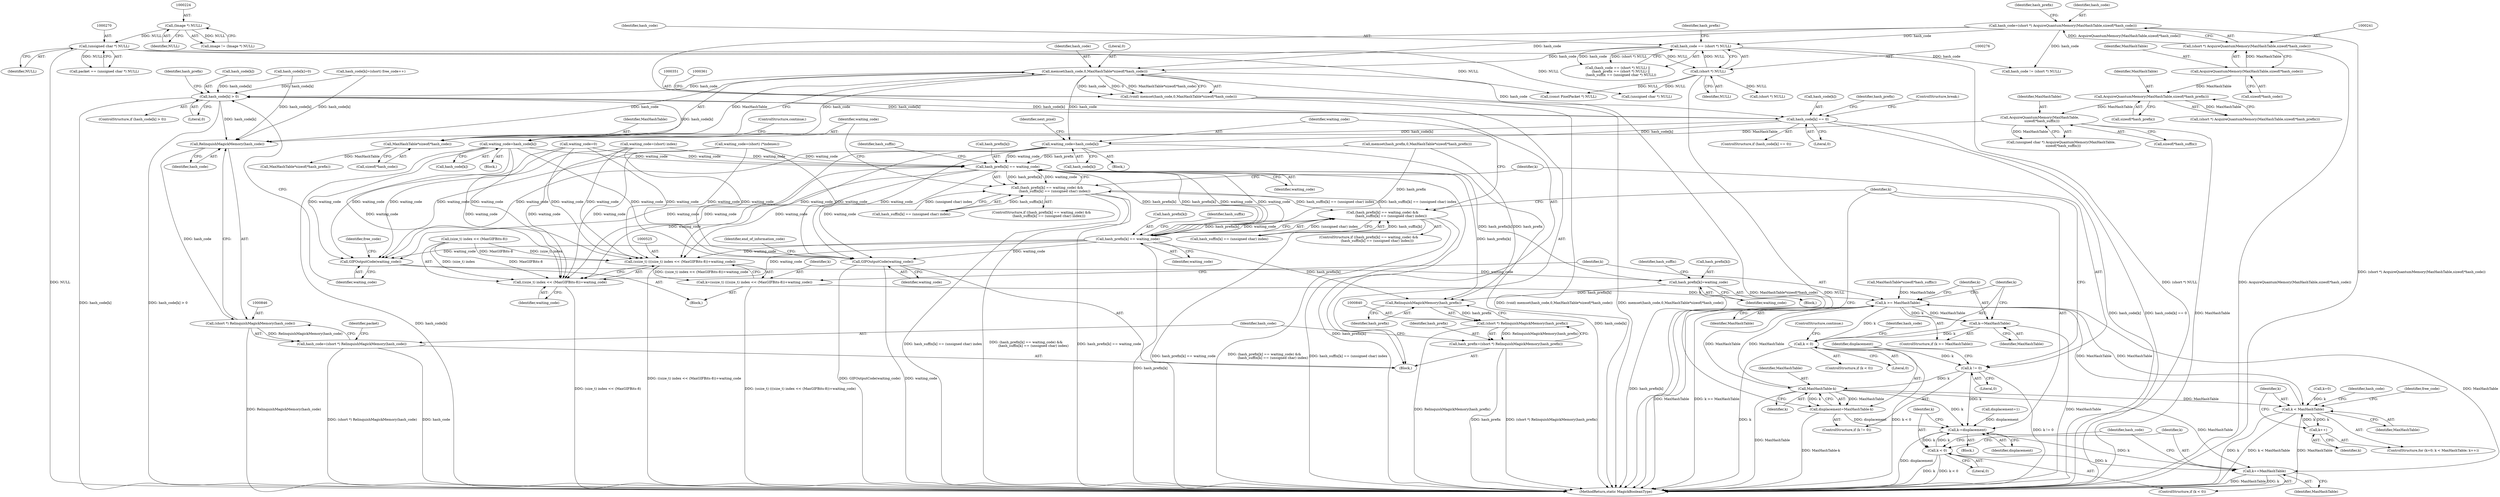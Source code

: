 digraph "0_ImageMagick6_19651f3db63fa1511ed83a348c4c82fa553f8d01@API" {
"1000352" [label="(Call,memset(hash_code,0,MaxHashTable*sizeof(*hash_code)))"];
"1000238" [label="(Call,hash_code=(short *) AcquireQuantumMemory(MaxHashTable,sizeof(*hash_code)))"];
"1000240" [label="(Call,(short *) AcquireQuantumMemory(MaxHashTable,sizeof(*hash_code)))"];
"1000242" [label="(Call,AcquireQuantumMemory(MaxHashTable,sizeof(*hash_code)))"];
"1000273" [label="(Call,hash_code == (short *) NULL)"];
"1000275" [label="(Call,(short *) NULL)"];
"1000269" [label="(Call,(unsigned char *) NULL)"];
"1000223" [label="(Call,(Image *) NULL)"];
"1000355" [label="(Call,MaxHashTable*sizeof(*hash_code))"];
"1000260" [label="(Call,AcquireQuantumMemory(MaxHashTable,\n    sizeof(*hash_suffix)))"];
"1000251" [label="(Call,AcquireQuantumMemory(MaxHashTable,sizeof(*hash_prefix)))"];
"1000350" [label="(Call,(void) memset(hash_code,0,MaxHashTable*sizeof(*hash_code)))"];
"1000548" [label="(Call,hash_code[k] > 0)"];
"1000569" [label="(Call,waiting_code=hash_code[k])"];
"1000524" [label="(Call,(ssize_t) (((size_t) index << (MaxGIFBits-8))+waiting_code))"];
"1000522" [label="(Call,k=(ssize_t) (((size_t) index << (MaxGIFBits-8))+waiting_code))"];
"1000536" [label="(Call,k >= MaxHashTable)"];
"1000539" [label="(Call,k-=MaxHashTable)"];
"1000543" [label="(Call,k < 0)"];
"1000576" [label="(Call,k != 0)"];
"1000581" [label="(Call,MaxHashTable-k)"];
"1000579" [label="(Call,displacement=MaxHashTable-k)"];
"1000586" [label="(Call,k-=displacement)"];
"1000590" [label="(Call,k < 0)"];
"1000593" [label="(Call,k+=MaxHashTable)"];
"1000665" [label="(Call,k < MaxHashTable)"];
"1000668" [label="(Call,k++)"];
"1000526" [label="(Call,((size_t) index << (MaxGIFBits-8))+waiting_code)"];
"1000556" [label="(Call,hash_prefix[k] == waiting_code)"];
"1000555" [label="(Call,(hash_prefix[k] == waiting_code) &&\n              (hash_suffix[k] == (unsigned char) index))"];
"1000604" [label="(Call,(hash_prefix[k] == waiting_code) &&\n                (hash_suffix[k] == (unsigned char) index))"];
"1000605" [label="(Call,hash_prefix[k] == waiting_code)"];
"1000632" [label="(Call,GIFOutputCode(waiting_code))"];
"1000647" [label="(Call,hash_prefix[k]=waiting_code)"];
"1000841" [label="(Call,RelinquishMagickMemory(hash_prefix))"];
"1000839" [label="(Call,(short *) RelinquishMagickMemory(hash_prefix))"];
"1000837" [label="(Call,hash_prefix=(short *) RelinquishMagickMemory(hash_prefix))"];
"1000773" [label="(Call,GIFOutputCode(waiting_code))"];
"1000597" [label="(Call,hash_code[k] == 0)"];
"1000618" [label="(Call,waiting_code=hash_code[k])"];
"1000847" [label="(Call,RelinquishMagickMemory(hash_code))"];
"1000845" [label="(Call,(short *) RelinquishMagickMemory(hash_code))"];
"1000843" [label="(Call,hash_code=(short *) RelinquishMagickMemory(hash_code))"];
"1000576" [label="(Call,k != 0)"];
"1000275" [label="(Call,(short *) NULL)"];
"1000274" [label="(Identifier,hash_code)"];
"1000523" [label="(Identifier,k)"];
"1000668" [label="(Call,k++)"];
"1000651" [label="(Identifier,waiting_code)"];
"1000277" [label="(Identifier,NULL)"];
"1000544" [label="(Identifier,k)"];
"1000597" [label="(Call,hash_code[k] == 0)"];
"1000252" [label="(Identifier,MaxHashTable)"];
"1000536" [label="(Call,k >= MaxHashTable)"];
"1000848" [label="(Identifier,hash_code)"];
"1000552" [label="(Literal,0)"];
"1000357" [label="(Call,sizeof(*hash_code))"];
"1000604" [label="(Call,(hash_prefix[k] == waiting_code) &&\n                (hash_suffix[k] == (unsigned char) index))"];
"1000272" [label="(Call,(hash_code == (short *) NULL) ||\n      (hash_prefix == (short *) NULL) ||\n      (hash_suffix == (unsigned char *) NULL))"];
"1000841" [label="(Call,RelinquishMagickMemory(hash_prefix))"];
"1000547" [label="(ControlStructure,if (hash_code[k] > 0))"];
"1000609" [label="(Identifier,waiting_code)"];
"1000689" [label="(Call,waiting_code=(short) index)"];
"1000548" [label="(Call,hash_code[k] > 0)"];
"1000375" [label="(Call,MaxHashTable*sizeof(*hash_suffix))"];
"1000676" [label="(Identifier,free_code)"];
"1000260" [label="(Call,AcquireQuantumMemory(MaxHashTable,\n    sizeof(*hash_suffix)))"];
"1000473" [label="(Call,waiting_code=(short) (*indexes))"];
"1000624" [label="(Identifier,next_pixel)"];
"1000362" [label="(Call,memset(hash_prefix,0,MaxHashTable*sizeof(*hash_prefix)))"];
"1000225" [label="(Identifier,NULL)"];
"1000612" [label="(Identifier,hash_suffix)"];
"1000355" [label="(Call,MaxHashTable*sizeof(*hash_code))"];
"1000594" [label="(Identifier,k)"];
"1000423" [label="(Call,waiting_code=0)"];
"1000662" [label="(Call,k=0)"];
"1000460" [label="(Call,(const PixelPacket *) NULL)"];
"1000570" [label="(Identifier,waiting_code)"];
"1000560" [label="(Identifier,waiting_code)"];
"1000116" [label="(Block,)"];
"1000258" [label="(Call,(unsigned char *) AcquireQuantumMemory(MaxHashTable,\n    sizeof(*hash_suffix)))"];
"1000526" [label="(Call,((size_t) index << (MaxGIFBits-8))+waiting_code)"];
"1000596" [label="(ControlStructure,if (hash_code[k] == 0))"];
"1000857" [label="(MethodReturn,static MagickBooleanType)"];
"1000541" [label="(Identifier,MaxHashTable)"];
"1000669" [label="(Identifier,k)"];
"1000592" [label="(Literal,0)"];
"1000524" [label="(Call,(ssize_t) (((size_t) index << (MaxGIFBits-8))+waiting_code))"];
"1000542" [label="(ControlStructure,if (k < 0))"];
"1000568" [label="(Block,)"];
"1000850" [label="(Identifier,packet)"];
"1000253" [label="(Call,sizeof(*hash_prefix))"];
"1000632" [label="(Call,GIFOutputCode(waiting_code))"];
"1000261" [label="(Identifier,MaxHashTable)"];
"1000537" [label="(Identifier,k)"];
"1000505" [label="(Call,displacement=1)"];
"1000595" [label="(Identifier,MaxHashTable)"];
"1000550" [label="(Identifier,hash_code)"];
"1000554" [label="(ControlStructure,if ((hash_prefix[k] == waiting_code) &&\n              (hash_suffix[k] == (unsigned char) index)))"];
"1000588" [label="(Identifier,displacement)"];
"1000571" [label="(Call,hash_code[k])"];
"1000577" [label="(Identifier,k)"];
"1000672" [label="(Identifier,hash_code)"];
"1000555" [label="(Call,(hash_prefix[k] == waiting_code) &&\n              (hash_suffix[k] == (unsigned char) index))"];
"1000579" [label="(Call,displacement=MaxHashTable-k)"];
"1000352" [label="(Call,memset(hash_code,0,MaxHashTable*sizeof(*hash_code)))"];
"1000242" [label="(Call,AcquireQuantumMemory(MaxHashTable,sizeof(*hash_code)))"];
"1000774" [label="(Identifier,waiting_code)"];
"1000843" [label="(Call,hash_code=(short *) RelinquishMagickMemory(hash_code))"];
"1000350" [label="(Call,(void) memset(hash_code,0,MaxHashTable*sizeof(*hash_code)))"];
"1000303" [label="(Call,hash_code != (short *) NULL)"];
"1000543" [label="(Call,k < 0)"];
"1000561" [label="(Call,hash_suffix[k] == (unsigned char) index)"];
"1000847" [label="(Call,RelinquishMagickMemory(hash_code))"];
"1000549" [label="(Call,hash_code[k])"];
"1000586" [label="(Call,k-=displacement)"];
"1000582" [label="(Identifier,MaxHashTable)"];
"1000540" [label="(Identifier,k)"];
"1000267" [label="(Call,packet == (unsigned char *) NULL)"];
"1000636" [label="(Identifier,free_code)"];
"1000535" [label="(ControlStructure,if (k >= MaxHashTable))"];
"1000585" [label="(Block,)"];
"1000558" [label="(Identifier,hash_prefix)"];
"1000583" [label="(Identifier,k)"];
"1000569" [label="(Call,waiting_code=hash_code[k])"];
"1000638" [label="(Block,)"];
"1000557" [label="(Call,hash_prefix[k])"];
"1000534" [label="(Identifier,waiting_code)"];
"1000647" [label="(Call,hash_prefix[k]=waiting_code)"];
"1000269" [label="(Call,(unsigned char *) NULL)"];
"1000240" [label="(Call,(short *) AcquireQuantumMemory(MaxHashTable,sizeof(*hash_code)))"];
"1000606" [label="(Call,hash_prefix[k])"];
"1000844" [label="(Identifier,hash_code)"];
"1000620" [label="(Call,hash_code[k])"];
"1000773" [label="(Call,GIFOutputCode(waiting_code))"];
"1000248" [label="(Identifier,hash_prefix)"];
"1000587" [label="(Identifier,k)"];
"1000666" [label="(Identifier,k)"];
"1000244" [label="(Call,sizeof(*hash_code))"];
"1000837" [label="(Call,hash_prefix=(short *) RelinquishMagickMemory(hash_prefix))"];
"1000546" [label="(ControlStructure,continue;)"];
"1000619" [label="(Identifier,waiting_code)"];
"1000639" [label="(Call,hash_code[k]=(short) free_code++)"];
"1000522" [label="(Call,k=(ssize_t) (((size_t) index << (MaxGIFBits-8))+waiting_code))"];
"1000667" [label="(Identifier,MaxHashTable)"];
"1000654" [label="(Identifier,hash_suffix)"];
"1000607" [label="(Identifier,hash_prefix)"];
"1000271" [label="(Identifier,NULL)"];
"1000238" [label="(Call,hash_code=(short *) AcquireQuantumMemory(MaxHashTable,sizeof(*hash_code)))"];
"1000538" [label="(Identifier,MaxHashTable)"];
"1000293" [label="(Call,(unsigned char *) NULL)"];
"1000223" [label="(Call,(Image *) NULL)"];
"1000539" [label="(Call,k-=MaxHashTable)"];
"1000545" [label="(Literal,0)"];
"1000661" [label="(ControlStructure,for (k=0; k < MaxHashTable; k++))"];
"1000365" [label="(Call,MaxHashTable*sizeof(*hash_prefix))"];
"1000633" [label="(Identifier,waiting_code)"];
"1000574" [label="(ControlStructure,continue;)"];
"1000665" [label="(Call,k < MaxHashTable)"];
"1000617" [label="(Block,)"];
"1000563" [label="(Identifier,hash_suffix)"];
"1000842" [label="(Identifier,hash_prefix)"];
"1000602" [label="(ControlStructure,break;)"];
"1000591" [label="(Identifier,k)"];
"1000590" [label="(Call,k < 0)"];
"1000262" [label="(Call,sizeof(*hash_suffix))"];
"1000603" [label="(ControlStructure,if ((hash_prefix[k] == waiting_code) &&\n                (hash_suffix[k] == (unsigned char) index)))"];
"1000605" [label="(Call,hash_prefix[k] == waiting_code)"];
"1000580" [label="(Identifier,displacement)"];
"1000610" [label="(Call,hash_suffix[k] == (unsigned char) index)"];
"1000239" [label="(Identifier,hash_code)"];
"1000575" [label="(ControlStructure,if (k != 0))"];
"1000280" [label="(Identifier,hash_prefix)"];
"1000599" [label="(Identifier,hash_code)"];
"1000598" [label="(Call,hash_code[k])"];
"1000670" [label="(Call,hash_code[k]=0)"];
"1000589" [label="(ControlStructure,if (k < 0))"];
"1000581" [label="(Call,MaxHashTable-k)"];
"1000648" [label="(Call,hash_prefix[k])"];
"1000354" [label="(Literal,0)"];
"1000578" [label="(Literal,0)"];
"1000776" [label="(Identifier,end_of_information_code)"];
"1000251" [label="(Call,AcquireQuantumMemory(MaxHashTable,sizeof(*hash_prefix)))"];
"1000839" [label="(Call,(short *) RelinquishMagickMemory(hash_prefix))"];
"1000618" [label="(Call,waiting_code=hash_code[k])"];
"1000281" [label="(Call,(short *) NULL)"];
"1000601" [label="(Literal,0)"];
"1000501" [label="(Block,)"];
"1000249" [label="(Call,(short *) AcquireQuantumMemory(MaxHashTable,sizeof(*hash_prefix)))"];
"1000593" [label="(Call,k+=MaxHashTable)"];
"1000845" [label="(Call,(short *) RelinquishMagickMemory(hash_code))"];
"1000273" [label="(Call,hash_code == (short *) NULL)"];
"1000356" [label="(Identifier,MaxHashTable)"];
"1000221" [label="(Call,image != (Image *) NULL)"];
"1000556" [label="(Call,hash_prefix[k] == waiting_code)"];
"1000243" [label="(Identifier,MaxHashTable)"];
"1000838" [label="(Identifier,hash_prefix)"];
"1000353" [label="(Identifier,hash_code)"];
"1000527" [label="(Call,(size_t) index << (MaxGIFBits-8))"];
"1000352" -> "1000350"  [label="AST: "];
"1000352" -> "1000355"  [label="CFG: "];
"1000353" -> "1000352"  [label="AST: "];
"1000354" -> "1000352"  [label="AST: "];
"1000355" -> "1000352"  [label="AST: "];
"1000350" -> "1000352"  [label="CFG: "];
"1000352" -> "1000857"  [label="DDG: MaxHashTable*sizeof(*hash_code)"];
"1000352" -> "1000350"  [label="DDG: hash_code"];
"1000352" -> "1000350"  [label="DDG: 0"];
"1000352" -> "1000350"  [label="DDG: MaxHashTable*sizeof(*hash_code)"];
"1000238" -> "1000352"  [label="DDG: hash_code"];
"1000273" -> "1000352"  [label="DDG: hash_code"];
"1000355" -> "1000352"  [label="DDG: MaxHashTable"];
"1000352" -> "1000548"  [label="DDG: hash_code"];
"1000352" -> "1000569"  [label="DDG: hash_code"];
"1000352" -> "1000597"  [label="DDG: hash_code"];
"1000352" -> "1000618"  [label="DDG: hash_code"];
"1000352" -> "1000847"  [label="DDG: hash_code"];
"1000238" -> "1000116"  [label="AST: "];
"1000238" -> "1000240"  [label="CFG: "];
"1000239" -> "1000238"  [label="AST: "];
"1000240" -> "1000238"  [label="AST: "];
"1000248" -> "1000238"  [label="CFG: "];
"1000238" -> "1000857"  [label="DDG: (short *) AcquireQuantumMemory(MaxHashTable,sizeof(*hash_code))"];
"1000240" -> "1000238"  [label="DDG: AcquireQuantumMemory(MaxHashTable,sizeof(*hash_code))"];
"1000238" -> "1000273"  [label="DDG: hash_code"];
"1000238" -> "1000303"  [label="DDG: hash_code"];
"1000240" -> "1000242"  [label="CFG: "];
"1000241" -> "1000240"  [label="AST: "];
"1000242" -> "1000240"  [label="AST: "];
"1000240" -> "1000857"  [label="DDG: AcquireQuantumMemory(MaxHashTable,sizeof(*hash_code))"];
"1000242" -> "1000240"  [label="DDG: MaxHashTable"];
"1000242" -> "1000244"  [label="CFG: "];
"1000243" -> "1000242"  [label="AST: "];
"1000244" -> "1000242"  [label="AST: "];
"1000242" -> "1000251"  [label="DDG: MaxHashTable"];
"1000273" -> "1000272"  [label="AST: "];
"1000273" -> "1000275"  [label="CFG: "];
"1000274" -> "1000273"  [label="AST: "];
"1000275" -> "1000273"  [label="AST: "];
"1000280" -> "1000273"  [label="CFG: "];
"1000272" -> "1000273"  [label="CFG: "];
"1000273" -> "1000857"  [label="DDG: (short *) NULL"];
"1000273" -> "1000272"  [label="DDG: hash_code"];
"1000273" -> "1000272"  [label="DDG: (short *) NULL"];
"1000275" -> "1000273"  [label="DDG: NULL"];
"1000273" -> "1000303"  [label="DDG: hash_code"];
"1000275" -> "1000277"  [label="CFG: "];
"1000276" -> "1000275"  [label="AST: "];
"1000277" -> "1000275"  [label="AST: "];
"1000275" -> "1000857"  [label="DDG: NULL"];
"1000269" -> "1000275"  [label="DDG: NULL"];
"1000275" -> "1000281"  [label="DDG: NULL"];
"1000275" -> "1000293"  [label="DDG: NULL"];
"1000275" -> "1000460"  [label="DDG: NULL"];
"1000269" -> "1000267"  [label="AST: "];
"1000269" -> "1000271"  [label="CFG: "];
"1000270" -> "1000269"  [label="AST: "];
"1000271" -> "1000269"  [label="AST: "];
"1000267" -> "1000269"  [label="CFG: "];
"1000269" -> "1000857"  [label="DDG: NULL"];
"1000269" -> "1000267"  [label="DDG: NULL"];
"1000223" -> "1000269"  [label="DDG: NULL"];
"1000269" -> "1000293"  [label="DDG: NULL"];
"1000269" -> "1000460"  [label="DDG: NULL"];
"1000223" -> "1000221"  [label="AST: "];
"1000223" -> "1000225"  [label="CFG: "];
"1000224" -> "1000223"  [label="AST: "];
"1000225" -> "1000223"  [label="AST: "];
"1000221" -> "1000223"  [label="CFG: "];
"1000223" -> "1000221"  [label="DDG: NULL"];
"1000355" -> "1000357"  [label="CFG: "];
"1000356" -> "1000355"  [label="AST: "];
"1000357" -> "1000355"  [label="AST: "];
"1000260" -> "1000355"  [label="DDG: MaxHashTable"];
"1000355" -> "1000365"  [label="DDG: MaxHashTable"];
"1000260" -> "1000258"  [label="AST: "];
"1000260" -> "1000262"  [label="CFG: "];
"1000261" -> "1000260"  [label="AST: "];
"1000262" -> "1000260"  [label="AST: "];
"1000258" -> "1000260"  [label="CFG: "];
"1000260" -> "1000857"  [label="DDG: MaxHashTable"];
"1000260" -> "1000258"  [label="DDG: MaxHashTable"];
"1000251" -> "1000260"  [label="DDG: MaxHashTable"];
"1000251" -> "1000249"  [label="AST: "];
"1000251" -> "1000253"  [label="CFG: "];
"1000252" -> "1000251"  [label="AST: "];
"1000253" -> "1000251"  [label="AST: "];
"1000249" -> "1000251"  [label="CFG: "];
"1000251" -> "1000249"  [label="DDG: MaxHashTable"];
"1000350" -> "1000116"  [label="AST: "];
"1000351" -> "1000350"  [label="AST: "];
"1000361" -> "1000350"  [label="CFG: "];
"1000350" -> "1000857"  [label="DDG: (void) memset(hash_code,0,MaxHashTable*sizeof(*hash_code))"];
"1000350" -> "1000857"  [label="DDG: memset(hash_code,0,MaxHashTable*sizeof(*hash_code))"];
"1000548" -> "1000547"  [label="AST: "];
"1000548" -> "1000552"  [label="CFG: "];
"1000549" -> "1000548"  [label="AST: "];
"1000552" -> "1000548"  [label="AST: "];
"1000558" -> "1000548"  [label="CFG: "];
"1000633" -> "1000548"  [label="CFG: "];
"1000548" -> "1000857"  [label="DDG: hash_code[k] > 0"];
"1000548" -> "1000857"  [label="DDG: hash_code[k]"];
"1000639" -> "1000548"  [label="DDG: hash_code[k]"];
"1000597" -> "1000548"  [label="DDG: hash_code[k]"];
"1000670" -> "1000548"  [label="DDG: hash_code[k]"];
"1000548" -> "1000569"  [label="DDG: hash_code[k]"];
"1000548" -> "1000597"  [label="DDG: hash_code[k]"];
"1000548" -> "1000847"  [label="DDG: hash_code[k]"];
"1000569" -> "1000568"  [label="AST: "];
"1000569" -> "1000571"  [label="CFG: "];
"1000570" -> "1000569"  [label="AST: "];
"1000571" -> "1000569"  [label="AST: "];
"1000574" -> "1000569"  [label="CFG: "];
"1000569" -> "1000857"  [label="DDG: hash_code[k]"];
"1000569" -> "1000524"  [label="DDG: waiting_code"];
"1000569" -> "1000526"  [label="DDG: waiting_code"];
"1000569" -> "1000556"  [label="DDG: waiting_code"];
"1000569" -> "1000632"  [label="DDG: waiting_code"];
"1000569" -> "1000773"  [label="DDG: waiting_code"];
"1000524" -> "1000522"  [label="AST: "];
"1000524" -> "1000526"  [label="CFG: "];
"1000525" -> "1000524"  [label="AST: "];
"1000526" -> "1000524"  [label="AST: "];
"1000522" -> "1000524"  [label="CFG: "];
"1000524" -> "1000857"  [label="DDG: ((size_t) index << (MaxGIFBits-8))+waiting_code"];
"1000524" -> "1000522"  [label="DDG: ((size_t) index << (MaxGIFBits-8))+waiting_code"];
"1000527" -> "1000524"  [label="DDG: (size_t) index"];
"1000527" -> "1000524"  [label="DDG: MaxGIFBits-8"];
"1000556" -> "1000524"  [label="DDG: waiting_code"];
"1000689" -> "1000524"  [label="DDG: waiting_code"];
"1000473" -> "1000524"  [label="DDG: waiting_code"];
"1000423" -> "1000524"  [label="DDG: waiting_code"];
"1000618" -> "1000524"  [label="DDG: waiting_code"];
"1000605" -> "1000524"  [label="DDG: waiting_code"];
"1000522" -> "1000501"  [label="AST: "];
"1000523" -> "1000522"  [label="AST: "];
"1000537" -> "1000522"  [label="CFG: "];
"1000522" -> "1000857"  [label="DDG: (ssize_t) (((size_t) index << (MaxGIFBits-8))+waiting_code)"];
"1000522" -> "1000536"  [label="DDG: k"];
"1000536" -> "1000535"  [label="AST: "];
"1000536" -> "1000538"  [label="CFG: "];
"1000537" -> "1000536"  [label="AST: "];
"1000538" -> "1000536"  [label="AST: "];
"1000540" -> "1000536"  [label="CFG: "];
"1000544" -> "1000536"  [label="CFG: "];
"1000536" -> "1000857"  [label="DDG: k >= MaxHashTable"];
"1000536" -> "1000857"  [label="DDG: MaxHashTable"];
"1000375" -> "1000536"  [label="DDG: MaxHashTable"];
"1000581" -> "1000536"  [label="DDG: MaxHashTable"];
"1000665" -> "1000536"  [label="DDG: MaxHashTable"];
"1000536" -> "1000539"  [label="DDG: MaxHashTable"];
"1000536" -> "1000539"  [label="DDG: k"];
"1000536" -> "1000543"  [label="DDG: k"];
"1000536" -> "1000581"  [label="DDG: MaxHashTable"];
"1000536" -> "1000593"  [label="DDG: MaxHashTable"];
"1000536" -> "1000665"  [label="DDG: MaxHashTable"];
"1000539" -> "1000535"  [label="AST: "];
"1000539" -> "1000541"  [label="CFG: "];
"1000540" -> "1000539"  [label="AST: "];
"1000541" -> "1000539"  [label="AST: "];
"1000544" -> "1000539"  [label="CFG: "];
"1000539" -> "1000857"  [label="DDG: MaxHashTable"];
"1000539" -> "1000543"  [label="DDG: k"];
"1000543" -> "1000542"  [label="AST: "];
"1000543" -> "1000545"  [label="CFG: "];
"1000544" -> "1000543"  [label="AST: "];
"1000545" -> "1000543"  [label="AST: "];
"1000546" -> "1000543"  [label="CFG: "];
"1000550" -> "1000543"  [label="CFG: "];
"1000543" -> "1000857"  [label="DDG: k < 0"];
"1000543" -> "1000857"  [label="DDG: k"];
"1000543" -> "1000576"  [label="DDG: k"];
"1000576" -> "1000575"  [label="AST: "];
"1000576" -> "1000578"  [label="CFG: "];
"1000577" -> "1000576"  [label="AST: "];
"1000578" -> "1000576"  [label="AST: "];
"1000580" -> "1000576"  [label="CFG: "];
"1000587" -> "1000576"  [label="CFG: "];
"1000576" -> "1000857"  [label="DDG: k != 0"];
"1000576" -> "1000581"  [label="DDG: k"];
"1000576" -> "1000586"  [label="DDG: k"];
"1000581" -> "1000579"  [label="AST: "];
"1000581" -> "1000583"  [label="CFG: "];
"1000582" -> "1000581"  [label="AST: "];
"1000583" -> "1000581"  [label="AST: "];
"1000579" -> "1000581"  [label="CFG: "];
"1000581" -> "1000857"  [label="DDG: MaxHashTable"];
"1000581" -> "1000579"  [label="DDG: MaxHashTable"];
"1000581" -> "1000579"  [label="DDG: k"];
"1000581" -> "1000586"  [label="DDG: k"];
"1000581" -> "1000593"  [label="DDG: MaxHashTable"];
"1000581" -> "1000665"  [label="DDG: MaxHashTable"];
"1000579" -> "1000575"  [label="AST: "];
"1000580" -> "1000579"  [label="AST: "];
"1000587" -> "1000579"  [label="CFG: "];
"1000579" -> "1000857"  [label="DDG: MaxHashTable-k"];
"1000579" -> "1000586"  [label="DDG: displacement"];
"1000586" -> "1000585"  [label="AST: "];
"1000586" -> "1000588"  [label="CFG: "];
"1000587" -> "1000586"  [label="AST: "];
"1000588" -> "1000586"  [label="AST: "];
"1000591" -> "1000586"  [label="CFG: "];
"1000586" -> "1000857"  [label="DDG: displacement"];
"1000505" -> "1000586"  [label="DDG: displacement"];
"1000590" -> "1000586"  [label="DDG: k"];
"1000593" -> "1000586"  [label="DDG: k"];
"1000586" -> "1000590"  [label="DDG: k"];
"1000590" -> "1000589"  [label="AST: "];
"1000590" -> "1000592"  [label="CFG: "];
"1000591" -> "1000590"  [label="AST: "];
"1000592" -> "1000590"  [label="AST: "];
"1000594" -> "1000590"  [label="CFG: "];
"1000599" -> "1000590"  [label="CFG: "];
"1000590" -> "1000857"  [label="DDG: k < 0"];
"1000590" -> "1000857"  [label="DDG: k"];
"1000590" -> "1000593"  [label="DDG: k"];
"1000593" -> "1000589"  [label="AST: "];
"1000593" -> "1000595"  [label="CFG: "];
"1000594" -> "1000593"  [label="AST: "];
"1000595" -> "1000593"  [label="AST: "];
"1000599" -> "1000593"  [label="CFG: "];
"1000593" -> "1000857"  [label="DDG: MaxHashTable"];
"1000593" -> "1000857"  [label="DDG: k"];
"1000665" -> "1000661"  [label="AST: "];
"1000665" -> "1000667"  [label="CFG: "];
"1000666" -> "1000665"  [label="AST: "];
"1000667" -> "1000665"  [label="AST: "];
"1000672" -> "1000665"  [label="CFG: "];
"1000676" -> "1000665"  [label="CFG: "];
"1000665" -> "1000857"  [label="DDG: k"];
"1000665" -> "1000857"  [label="DDG: k < MaxHashTable"];
"1000665" -> "1000857"  [label="DDG: MaxHashTable"];
"1000662" -> "1000665"  [label="DDG: k"];
"1000668" -> "1000665"  [label="DDG: k"];
"1000665" -> "1000668"  [label="DDG: k"];
"1000668" -> "1000661"  [label="AST: "];
"1000668" -> "1000669"  [label="CFG: "];
"1000669" -> "1000668"  [label="AST: "];
"1000666" -> "1000668"  [label="CFG: "];
"1000526" -> "1000534"  [label="CFG: "];
"1000527" -> "1000526"  [label="AST: "];
"1000534" -> "1000526"  [label="AST: "];
"1000526" -> "1000857"  [label="DDG: (size_t) index << (MaxGIFBits-8)"];
"1000527" -> "1000526"  [label="DDG: (size_t) index"];
"1000527" -> "1000526"  [label="DDG: MaxGIFBits-8"];
"1000556" -> "1000526"  [label="DDG: waiting_code"];
"1000689" -> "1000526"  [label="DDG: waiting_code"];
"1000473" -> "1000526"  [label="DDG: waiting_code"];
"1000423" -> "1000526"  [label="DDG: waiting_code"];
"1000618" -> "1000526"  [label="DDG: waiting_code"];
"1000605" -> "1000526"  [label="DDG: waiting_code"];
"1000556" -> "1000555"  [label="AST: "];
"1000556" -> "1000560"  [label="CFG: "];
"1000557" -> "1000556"  [label="AST: "];
"1000560" -> "1000556"  [label="AST: "];
"1000563" -> "1000556"  [label="CFG: "];
"1000555" -> "1000556"  [label="CFG: "];
"1000556" -> "1000857"  [label="DDG: hash_prefix[k]"];
"1000556" -> "1000555"  [label="DDG: hash_prefix[k]"];
"1000556" -> "1000555"  [label="DDG: waiting_code"];
"1000647" -> "1000556"  [label="DDG: hash_prefix[k]"];
"1000605" -> "1000556"  [label="DDG: hash_prefix[k]"];
"1000605" -> "1000556"  [label="DDG: waiting_code"];
"1000362" -> "1000556"  [label="DDG: hash_prefix"];
"1000689" -> "1000556"  [label="DDG: waiting_code"];
"1000473" -> "1000556"  [label="DDG: waiting_code"];
"1000423" -> "1000556"  [label="DDG: waiting_code"];
"1000618" -> "1000556"  [label="DDG: waiting_code"];
"1000556" -> "1000605"  [label="DDG: hash_prefix[k]"];
"1000556" -> "1000605"  [label="DDG: waiting_code"];
"1000556" -> "1000632"  [label="DDG: waiting_code"];
"1000556" -> "1000773"  [label="DDG: waiting_code"];
"1000556" -> "1000841"  [label="DDG: hash_prefix[k]"];
"1000555" -> "1000554"  [label="AST: "];
"1000555" -> "1000561"  [label="CFG: "];
"1000561" -> "1000555"  [label="AST: "];
"1000570" -> "1000555"  [label="CFG: "];
"1000577" -> "1000555"  [label="CFG: "];
"1000555" -> "1000857"  [label="DDG: (hash_prefix[k] == waiting_code) &&\n              (hash_suffix[k] == (unsigned char) index)"];
"1000555" -> "1000857"  [label="DDG: hash_prefix[k] == waiting_code"];
"1000555" -> "1000857"  [label="DDG: hash_suffix[k] == (unsigned char) index"];
"1000604" -> "1000555"  [label="DDG: hash_suffix[k] == (unsigned char) index"];
"1000561" -> "1000555"  [label="DDG: hash_suffix[k]"];
"1000561" -> "1000555"  [label="DDG: (unsigned char) index"];
"1000555" -> "1000604"  [label="DDG: hash_suffix[k] == (unsigned char) index"];
"1000604" -> "1000603"  [label="AST: "];
"1000604" -> "1000605"  [label="CFG: "];
"1000604" -> "1000610"  [label="CFG: "];
"1000605" -> "1000604"  [label="AST: "];
"1000610" -> "1000604"  [label="AST: "];
"1000587" -> "1000604"  [label="CFG: "];
"1000619" -> "1000604"  [label="CFG: "];
"1000604" -> "1000857"  [label="DDG: hash_suffix[k] == (unsigned char) index"];
"1000604" -> "1000857"  [label="DDG: (hash_prefix[k] == waiting_code) &&\n                (hash_suffix[k] == (unsigned char) index)"];
"1000604" -> "1000857"  [label="DDG: hash_prefix[k] == waiting_code"];
"1000605" -> "1000604"  [label="DDG: hash_prefix[k]"];
"1000605" -> "1000604"  [label="DDG: waiting_code"];
"1000610" -> "1000604"  [label="DDG: hash_suffix[k]"];
"1000610" -> "1000604"  [label="DDG: (unsigned char) index"];
"1000605" -> "1000609"  [label="CFG: "];
"1000606" -> "1000605"  [label="AST: "];
"1000609" -> "1000605"  [label="AST: "];
"1000612" -> "1000605"  [label="CFG: "];
"1000605" -> "1000857"  [label="DDG: hash_prefix[k]"];
"1000362" -> "1000605"  [label="DDG: hash_prefix"];
"1000605" -> "1000632"  [label="DDG: waiting_code"];
"1000605" -> "1000773"  [label="DDG: waiting_code"];
"1000605" -> "1000841"  [label="DDG: hash_prefix[k]"];
"1000632" -> "1000501"  [label="AST: "];
"1000632" -> "1000633"  [label="CFG: "];
"1000633" -> "1000632"  [label="AST: "];
"1000636" -> "1000632"  [label="CFG: "];
"1000618" -> "1000632"  [label="DDG: waiting_code"];
"1000689" -> "1000632"  [label="DDG: waiting_code"];
"1000473" -> "1000632"  [label="DDG: waiting_code"];
"1000423" -> "1000632"  [label="DDG: waiting_code"];
"1000632" -> "1000647"  [label="DDG: waiting_code"];
"1000647" -> "1000638"  [label="AST: "];
"1000647" -> "1000651"  [label="CFG: "];
"1000648" -> "1000647"  [label="AST: "];
"1000651" -> "1000647"  [label="AST: "];
"1000654" -> "1000647"  [label="CFG: "];
"1000647" -> "1000857"  [label="DDG: hash_prefix[k]"];
"1000647" -> "1000841"  [label="DDG: hash_prefix[k]"];
"1000841" -> "1000839"  [label="AST: "];
"1000841" -> "1000842"  [label="CFG: "];
"1000842" -> "1000841"  [label="AST: "];
"1000839" -> "1000841"  [label="CFG: "];
"1000841" -> "1000839"  [label="DDG: hash_prefix"];
"1000362" -> "1000841"  [label="DDG: hash_prefix"];
"1000839" -> "1000837"  [label="AST: "];
"1000840" -> "1000839"  [label="AST: "];
"1000837" -> "1000839"  [label="CFG: "];
"1000839" -> "1000857"  [label="DDG: RelinquishMagickMemory(hash_prefix)"];
"1000839" -> "1000837"  [label="DDG: RelinquishMagickMemory(hash_prefix)"];
"1000837" -> "1000116"  [label="AST: "];
"1000838" -> "1000837"  [label="AST: "];
"1000844" -> "1000837"  [label="CFG: "];
"1000837" -> "1000857"  [label="DDG: hash_prefix"];
"1000837" -> "1000857"  [label="DDG: (short *) RelinquishMagickMemory(hash_prefix)"];
"1000773" -> "1000116"  [label="AST: "];
"1000773" -> "1000774"  [label="CFG: "];
"1000774" -> "1000773"  [label="AST: "];
"1000776" -> "1000773"  [label="CFG: "];
"1000773" -> "1000857"  [label="DDG: GIFOutputCode(waiting_code)"];
"1000773" -> "1000857"  [label="DDG: waiting_code"];
"1000689" -> "1000773"  [label="DDG: waiting_code"];
"1000473" -> "1000773"  [label="DDG: waiting_code"];
"1000423" -> "1000773"  [label="DDG: waiting_code"];
"1000618" -> "1000773"  [label="DDG: waiting_code"];
"1000597" -> "1000596"  [label="AST: "];
"1000597" -> "1000601"  [label="CFG: "];
"1000598" -> "1000597"  [label="AST: "];
"1000601" -> "1000597"  [label="AST: "];
"1000602" -> "1000597"  [label="CFG: "];
"1000607" -> "1000597"  [label="CFG: "];
"1000597" -> "1000857"  [label="DDG: hash_code[k]"];
"1000597" -> "1000857"  [label="DDG: hash_code[k] == 0"];
"1000597" -> "1000618"  [label="DDG: hash_code[k]"];
"1000597" -> "1000847"  [label="DDG: hash_code[k]"];
"1000618" -> "1000617"  [label="AST: "];
"1000618" -> "1000620"  [label="CFG: "];
"1000619" -> "1000618"  [label="AST: "];
"1000620" -> "1000618"  [label="AST: "];
"1000624" -> "1000618"  [label="CFG: "];
"1000618" -> "1000857"  [label="DDG: hash_code[k]"];
"1000847" -> "1000845"  [label="AST: "];
"1000847" -> "1000848"  [label="CFG: "];
"1000848" -> "1000847"  [label="AST: "];
"1000845" -> "1000847"  [label="CFG: "];
"1000847" -> "1000845"  [label="DDG: hash_code"];
"1000639" -> "1000847"  [label="DDG: hash_code[k]"];
"1000670" -> "1000847"  [label="DDG: hash_code[k]"];
"1000845" -> "1000843"  [label="AST: "];
"1000846" -> "1000845"  [label="AST: "];
"1000843" -> "1000845"  [label="CFG: "];
"1000845" -> "1000857"  [label="DDG: RelinquishMagickMemory(hash_code)"];
"1000845" -> "1000843"  [label="DDG: RelinquishMagickMemory(hash_code)"];
"1000843" -> "1000116"  [label="AST: "];
"1000844" -> "1000843"  [label="AST: "];
"1000850" -> "1000843"  [label="CFG: "];
"1000843" -> "1000857"  [label="DDG: hash_code"];
"1000843" -> "1000857"  [label="DDG: (short *) RelinquishMagickMemory(hash_code)"];
}
